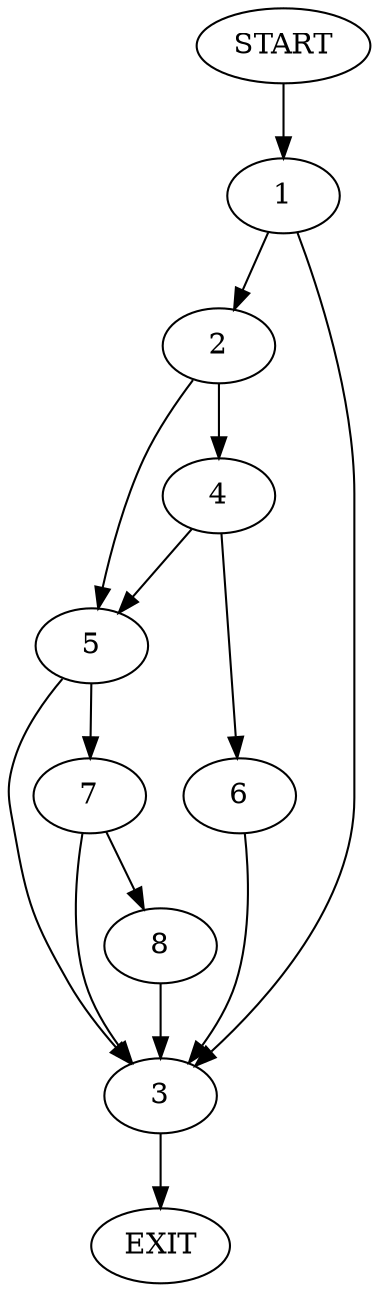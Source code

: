digraph {
0 [label="START"]
9 [label="EXIT"]
0 -> 1
1 -> 2
1 -> 3
2 -> 4
2 -> 5
3 -> 9
4 -> 6
4 -> 5
5 -> 3
5 -> 7
6 -> 3
7 -> 8
7 -> 3
8 -> 3
}
